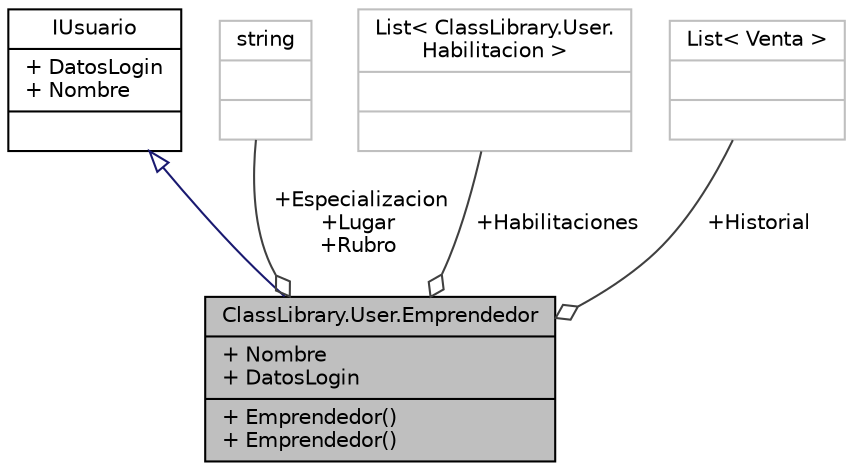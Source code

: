 digraph "ClassLibrary.User.Emprendedor"
{
 // INTERACTIVE_SVG=YES
 // LATEX_PDF_SIZE
  edge [fontname="Helvetica",fontsize="10",labelfontname="Helvetica",labelfontsize="10"];
  node [fontname="Helvetica",fontsize="10",shape=record];
  Node1 [label="{ClassLibrary.User.Emprendedor\n|+ Nombre\l+ DatosLogin\l|+ Emprendedor()\l+ Emprendedor()\l}",height=0.2,width=0.4,color="black", fillcolor="grey75", style="filled", fontcolor="black",tooltip="Clase representativa de los emprendedores con su información competente."];
  Node2 -> Node1 [dir="back",color="midnightblue",fontsize="10",style="solid",arrowtail="onormal",fontname="Helvetica"];
  Node2 [label="{IUsuario\n|+ DatosLogin\l+ Nombre\l|}",height=0.2,width=0.4,color="black", fillcolor="white", style="filled",URL="$interfaceClassLibrary_1_1User_1_1IUsuario.html",tooltip="Interfaz que engloba tanto empresas como emprendimientos."];
  Node3 -> Node1 [color="grey25",fontsize="10",style="solid",label=" +Especializacion\n+Lugar\n+Rubro" ,arrowhead="odiamond",fontname="Helvetica"];
  Node3 [label="{string\n||}",height=0.2,width=0.4,color="grey75", fillcolor="white", style="filled",tooltip=" "];
  Node4 -> Node1 [color="grey25",fontsize="10",style="solid",label=" +Habilitaciones" ,arrowhead="odiamond",fontname="Helvetica"];
  Node4 [label="{List\< ClassLibrary.User.\lHabilitacion \>\n||}",height=0.2,width=0.4,color="grey75", fillcolor="white", style="filled",tooltip=" "];
  Node5 -> Node1 [color="grey25",fontsize="10",style="solid",label=" +Historial" ,arrowhead="odiamond",fontname="Helvetica"];
  Node5 [label="{List\< Venta \>\n||}",height=0.2,width=0.4,color="grey75", fillcolor="white", style="filled",tooltip=" "];
}
